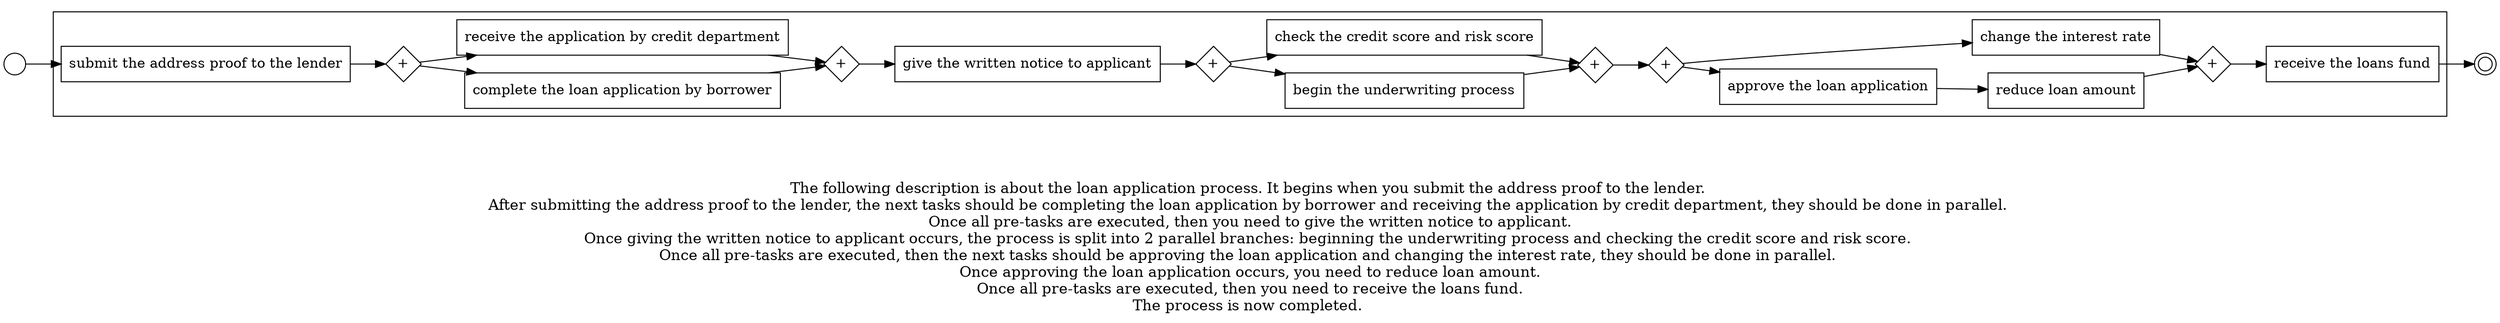 digraph loan_application_process_126 {
	graph [rankdir=LR]
	START_NODE [label="" shape=circle width=0.3]
	subgraph CLUSTER_0 {
		"submit the address proof to the lender" [shape=box]
		"AND_SPLIT--2. Loan application_GGNG" [label="+" fixedsize=true shape=diamond width=0.5]
		"submit the address proof to the lender" -> "AND_SPLIT--2. Loan application_GGNG"
		"complete the loan application by borrower" [shape=box]
		"AND_SPLIT--2. Loan application_GGNG" -> "complete the loan application by borrower"
		"receive the application by credit department" [shape=box]
		"AND_SPLIT--2. Loan application_GGNG" -> "receive the application by credit department"
		"AND_JOIN--2. Loan application_GGNG" [label="+" fixedsize=true shape=diamond width=0.5]
		"complete the loan application by borrower" -> "AND_JOIN--2. Loan application_GGNG"
		"receive the application by credit department" -> "AND_JOIN--2. Loan application_GGNG"
		"give the written notice to applicant" [shape=box]
		"AND_JOIN--2. Loan application_GGNG" -> "give the written notice to applicant"
		"AND_SPLIT--4. Underwriting process_J720" [label="+" fixedsize=true shape=diamond width=0.5]
		"give the written notice to applicant" -> "AND_SPLIT--4. Underwriting process_J720"
		"begin the underwriting process" [shape=box]
		"AND_SPLIT--4. Underwriting process_J720" -> "begin the underwriting process"
		"check the credit score and risk score" [shape=box]
		"AND_SPLIT--4. Underwriting process_J720" -> "check the credit score and risk score"
		"AND_JOIN--4. Underwriting process_J720" [label="+" fixedsize=true shape=diamond width=0.5]
		"begin the underwriting process" -> "AND_JOIN--4. Underwriting process_J720"
		"check the credit score and risk score" -> "AND_JOIN--4. Underwriting process_J720"
		"AND_SPLIT--5. Credit decision_S0S8" [label="+" fixedsize=true shape=diamond width=0.5]
		"AND_JOIN--4. Underwriting process_J720" -> "AND_SPLIT--5. Credit decision_S0S8"
		"approve the loan application" [shape=box]
		"AND_SPLIT--5. Credit decision_S0S8" -> "approve the loan application"
		"change the interest rate" [shape=box]
		"AND_SPLIT--5. Credit decision_S0S8" -> "change the interest rate"
		"reduce loan amount" [shape=box]
		"approve the loan application" -> "reduce loan amount"
		"AND_JOIN--5. Credit decision_S0S8" [label="+" fixedsize=true shape=diamond width=0.5]
		"reduce loan amount" -> "AND_JOIN--5. Credit decision_S0S8"
		"change the interest rate" -> "AND_JOIN--5. Credit decision_S0S8"
		"receive the loans fund" [shape=box]
		"AND_JOIN--5. Credit decision_S0S8" -> "receive the loans fund"
	}
	START_NODE -> "submit the address proof to the lender"
	END_NODE [label="" shape=doublecircle width=0.2]
	"receive the loans fund" -> END_NODE
	fontsize=15 label="\n\n
The following description is about the loan application process. It begins when you submit the address proof to the lender. 
After submitting the address proof to the lender, the next tasks should be completing the loan application by borrower and receiving the application by credit department, they should be done in parallel. 
Once all pre-tasks are executed, then you need to give the written notice to applicant.
Once giving the written notice to applicant occurs, the process is split into 2 parallel branches: beginning the underwriting process and checking the credit score and risk score. 
Once all pre-tasks are executed, then the next tasks should be approving the loan application and changing the interest rate, they should be done in parallel. 
Once approving the loan application occurs, you need to reduce loan amount.
Once all pre-tasks are executed, then you need to receive the loans fund.
The process is now completed. 
"
}
